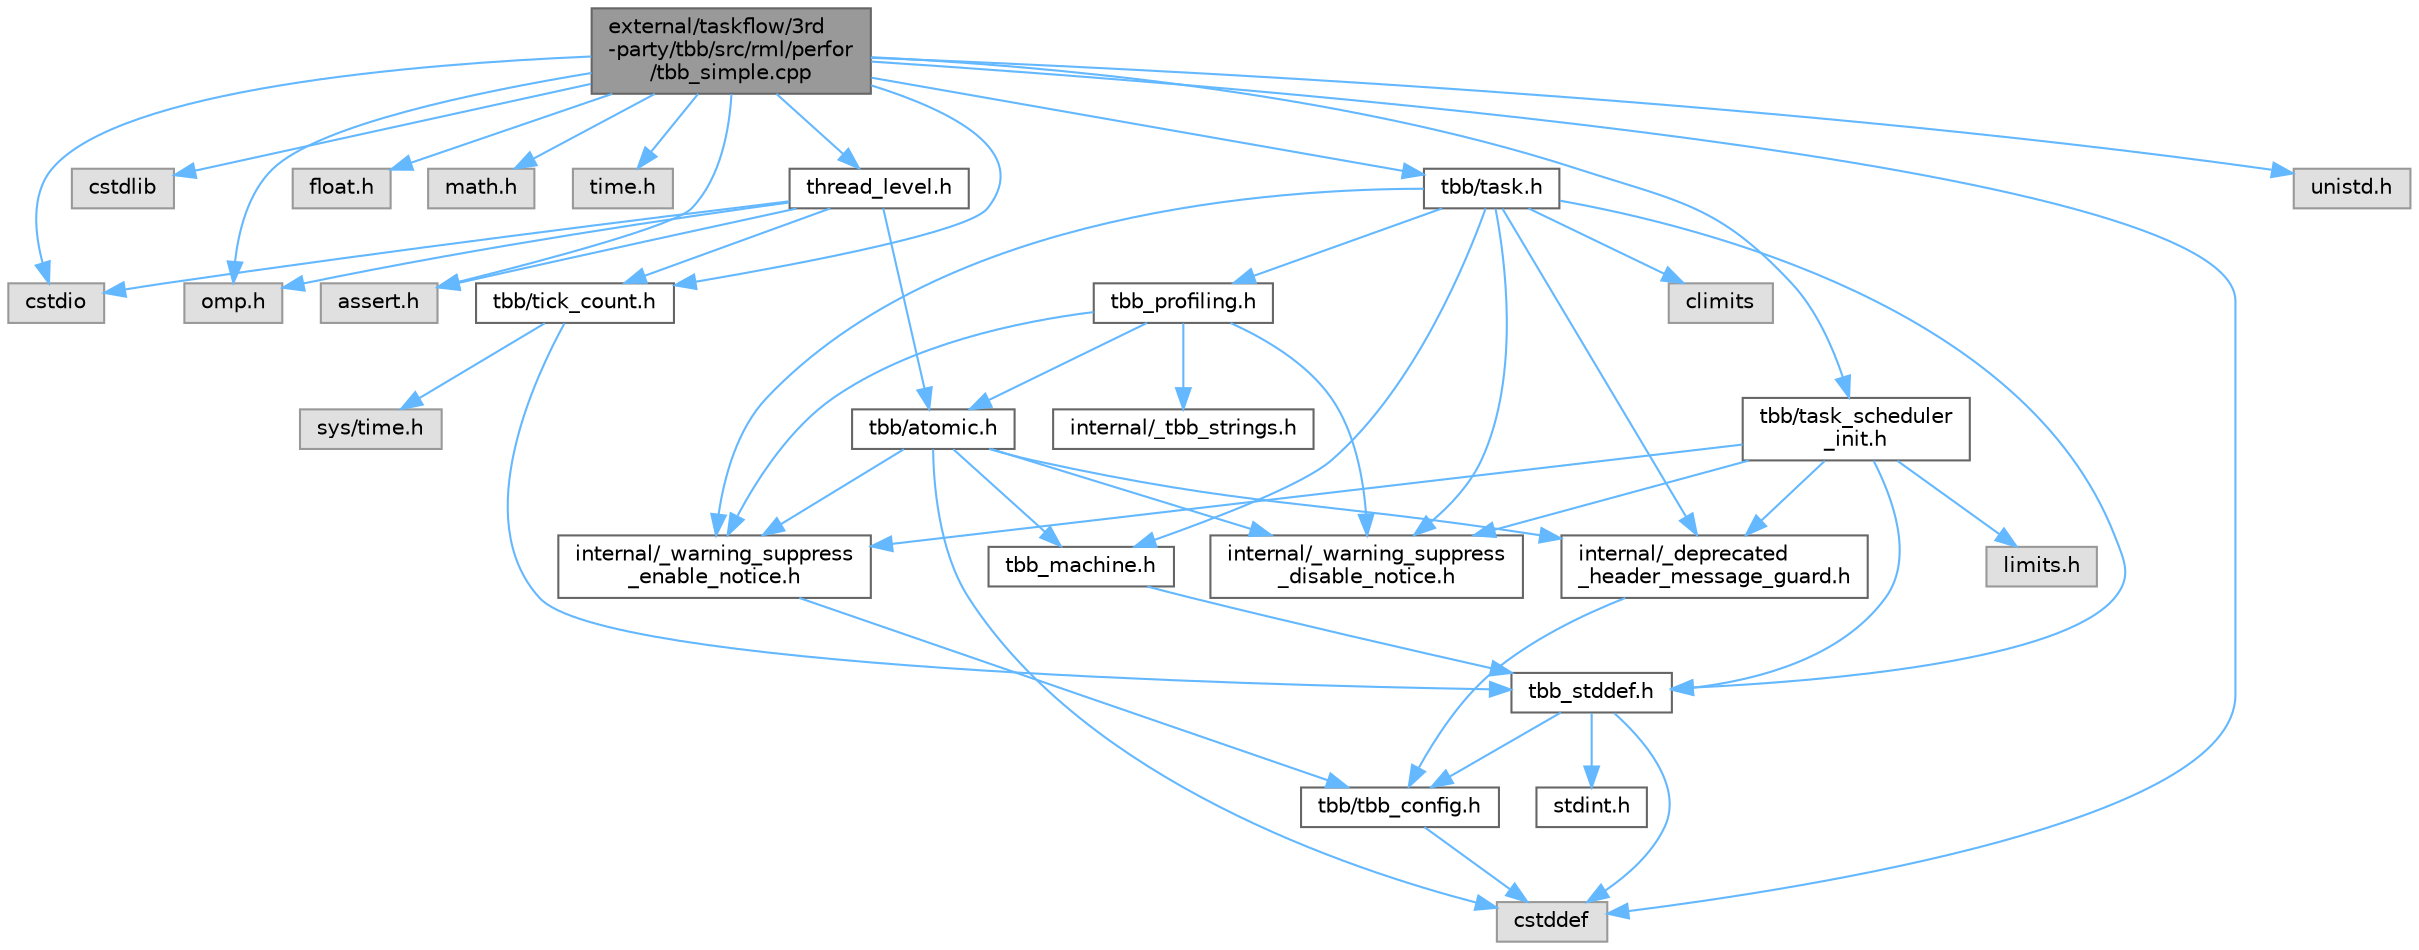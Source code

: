 digraph "external/taskflow/3rd-party/tbb/src/rml/perfor/tbb_simple.cpp"
{
 // LATEX_PDF_SIZE
  bgcolor="transparent";
  edge [fontname=Helvetica,fontsize=10,labelfontname=Helvetica,labelfontsize=10];
  node [fontname=Helvetica,fontsize=10,shape=box,height=0.2,width=0.4];
  Node1 [id="Node000001",label="external/taskflow/3rd\l-party/tbb/src/rml/perfor\l/tbb_simple.cpp",height=0.2,width=0.4,color="gray40", fillcolor="grey60", style="filled", fontcolor="black",tooltip=" "];
  Node1 -> Node2 [id="edge49_Node000001_Node000002",color="steelblue1",style="solid",tooltip=" "];
  Node2 [id="Node000002",label="cstddef",height=0.2,width=0.4,color="grey60", fillcolor="#E0E0E0", style="filled",tooltip=" "];
  Node1 -> Node3 [id="edge50_Node000001_Node000003",color="steelblue1",style="solid",tooltip=" "];
  Node3 [id="Node000003",label="cstdlib",height=0.2,width=0.4,color="grey60", fillcolor="#E0E0E0", style="filled",tooltip=" "];
  Node1 -> Node4 [id="edge51_Node000001_Node000004",color="steelblue1",style="solid",tooltip=" "];
  Node4 [id="Node000004",label="cstdio",height=0.2,width=0.4,color="grey60", fillcolor="#E0E0E0", style="filled",tooltip=" "];
  Node1 -> Node5 [id="edge52_Node000001_Node000005",color="steelblue1",style="solid",tooltip=" "];
  Node5 [id="Node000005",label="float.h",height=0.2,width=0.4,color="grey60", fillcolor="#E0E0E0", style="filled",tooltip=" "];
  Node1 -> Node6 [id="edge53_Node000001_Node000006",color="steelblue1",style="solid",tooltip=" "];
  Node6 [id="Node000006",label="math.h",height=0.2,width=0.4,color="grey60", fillcolor="#E0E0E0", style="filled",tooltip=" "];
  Node1 -> Node7 [id="edge54_Node000001_Node000007",color="steelblue1",style="solid",tooltip=" "];
  Node7 [id="Node000007",label="time.h",height=0.2,width=0.4,color="grey60", fillcolor="#E0E0E0", style="filled",tooltip=" "];
  Node1 -> Node8 [id="edge55_Node000001_Node000008",color="steelblue1",style="solid",tooltip=" "];
  Node8 [id="Node000008",label="omp.h",height=0.2,width=0.4,color="grey60", fillcolor="#E0E0E0", style="filled",tooltip=" "];
  Node1 -> Node9 [id="edge56_Node000001_Node000009",color="steelblue1",style="solid",tooltip=" "];
  Node9 [id="Node000009",label="assert.h",height=0.2,width=0.4,color="grey60", fillcolor="#E0E0E0", style="filled",tooltip=" "];
  Node1 -> Node10 [id="edge57_Node000001_Node000010",color="steelblue1",style="solid",tooltip=" "];
  Node10 [id="Node000010",label="thread_level.h",height=0.2,width=0.4,color="grey40", fillcolor="white", style="filled",URL="$thread__level_8h.html",tooltip=" "];
  Node10 -> Node4 [id="edge58_Node000010_Node000004",color="steelblue1",style="solid",tooltip=" "];
  Node10 -> Node8 [id="edge59_Node000010_Node000008",color="steelblue1",style="solid",tooltip=" "];
  Node10 -> Node9 [id="edge60_Node000010_Node000009",color="steelblue1",style="solid",tooltip=" "];
  Node10 -> Node11 [id="edge61_Node000010_Node000011",color="steelblue1",style="solid",tooltip=" "];
  Node11 [id="Node000011",label="tbb/atomic.h",height=0.2,width=0.4,color="grey40", fillcolor="white", style="filled",URL="$external_2taskflow_23rd-party_2tbb_2include_2tbb_2atomic_8h.html",tooltip=" "];
  Node11 -> Node12 [id="edge62_Node000011_Node000012",color="steelblue1",style="solid",tooltip=" "];
  Node12 [id="Node000012",label="internal/_deprecated\l_header_message_guard.h",height=0.2,width=0.4,color="grey40", fillcolor="white", style="filled",URL="$__deprecated__header__message__guard_8h.html",tooltip=" "];
  Node12 -> Node13 [id="edge63_Node000012_Node000013",color="steelblue1",style="solid",tooltip=" "];
  Node13 [id="Node000013",label="tbb/tbb_config.h",height=0.2,width=0.4,color="grey40", fillcolor="white", style="filled",URL="$tbb__config_8h.html",tooltip=" "];
  Node13 -> Node2 [id="edge64_Node000013_Node000002",color="steelblue1",style="solid",tooltip=" "];
  Node11 -> Node14 [id="edge65_Node000011_Node000014",color="steelblue1",style="solid",tooltip=" "];
  Node14 [id="Node000014",label="internal/_warning_suppress\l_enable_notice.h",height=0.2,width=0.4,color="grey40", fillcolor="white", style="filled",URL="$__warning__suppress__enable__notice_8h.html",tooltip=" "];
  Node14 -> Node13 [id="edge66_Node000014_Node000013",color="steelblue1",style="solid",tooltip=" "];
  Node11 -> Node2 [id="edge67_Node000011_Node000002",color="steelblue1",style="solid",tooltip=" "];
  Node11 -> Node15 [id="edge68_Node000011_Node000015",color="steelblue1",style="solid",tooltip=" "];
  Node15 [id="Node000015",label="tbb_machine.h",height=0.2,width=0.4,color="grey40", fillcolor="white", style="filled",URL="$tbb__machine_8h.html",tooltip=" "];
  Node15 -> Node16 [id="edge69_Node000015_Node000016",color="steelblue1",style="solid",tooltip=" "];
  Node16 [id="Node000016",label="tbb_stddef.h",height=0.2,width=0.4,color="grey40", fillcolor="white", style="filled",URL="$tbb__stddef_8h.html",tooltip=" "];
  Node16 -> Node13 [id="edge70_Node000016_Node000013",color="steelblue1",style="solid",tooltip=" "];
  Node16 -> Node2 [id="edge71_Node000016_Node000002",color="steelblue1",style="solid",tooltip=" "];
  Node16 -> Node17 [id="edge72_Node000016_Node000017",color="steelblue1",style="solid",tooltip=" "];
  Node17 [id="Node000017",label="stdint.h",height=0.2,width=0.4,color="grey40", fillcolor="white", style="filled",URL="$stdint_8h.html",tooltip=" "];
  Node11 -> Node18 [id="edge73_Node000011_Node000018",color="steelblue1",style="solid",tooltip=" "];
  Node18 [id="Node000018",label="internal/_warning_suppress\l_disable_notice.h",height=0.2,width=0.4,color="grey40", fillcolor="white", style="filled",URL="$__warning__suppress__disable__notice_8h.html",tooltip=" "];
  Node10 -> Node19 [id="edge74_Node000010_Node000019",color="steelblue1",style="solid",tooltip=" "];
  Node19 [id="Node000019",label="tbb/tick_count.h",height=0.2,width=0.4,color="grey40", fillcolor="white", style="filled",URL="$tick__count_8h.html",tooltip=" "];
  Node19 -> Node16 [id="edge75_Node000019_Node000016",color="steelblue1",style="solid",tooltip=" "];
  Node19 -> Node20 [id="edge76_Node000019_Node000020",color="steelblue1",style="solid",tooltip=" "];
  Node20 [id="Node000020",label="sys/time.h",height=0.2,width=0.4,color="grey60", fillcolor="#E0E0E0", style="filled",tooltip=" "];
  Node1 -> Node21 [id="edge77_Node000001_Node000021",color="steelblue1",style="solid",tooltip=" "];
  Node21 [id="Node000021",label="tbb/task.h",height=0.2,width=0.4,color="grey40", fillcolor="white", style="filled",URL="$task_8h.html",tooltip=" "];
  Node21 -> Node12 [id="edge78_Node000021_Node000012",color="steelblue1",style="solid",tooltip=" "];
  Node21 -> Node14 [id="edge79_Node000021_Node000014",color="steelblue1",style="solid",tooltip=" "];
  Node21 -> Node16 [id="edge80_Node000021_Node000016",color="steelblue1",style="solid",tooltip=" "];
  Node21 -> Node15 [id="edge81_Node000021_Node000015",color="steelblue1",style="solid",tooltip=" "];
  Node21 -> Node22 [id="edge82_Node000021_Node000022",color="steelblue1",style="solid",tooltip=" "];
  Node22 [id="Node000022",label="tbb_profiling.h",height=0.2,width=0.4,color="grey40", fillcolor="white", style="filled",URL="$tbb__profiling_8h.html",tooltip=" "];
  Node22 -> Node14 [id="edge83_Node000022_Node000014",color="steelblue1",style="solid",tooltip=" "];
  Node22 -> Node23 [id="edge84_Node000022_Node000023",color="steelblue1",style="solid",tooltip=" "];
  Node23 [id="Node000023",label="internal/_tbb_strings.h",height=0.2,width=0.4,color="grey40", fillcolor="white", style="filled",URL="$__tbb__strings_8h.html",tooltip=" "];
  Node22 -> Node11 [id="edge85_Node000022_Node000011",color="steelblue1",style="solid",tooltip=" "];
  Node22 -> Node18 [id="edge86_Node000022_Node000018",color="steelblue1",style="solid",tooltip=" "];
  Node21 -> Node24 [id="edge87_Node000021_Node000024",color="steelblue1",style="solid",tooltip=" "];
  Node24 [id="Node000024",label="climits",height=0.2,width=0.4,color="grey60", fillcolor="#E0E0E0", style="filled",tooltip=" "];
  Node21 -> Node18 [id="edge88_Node000021_Node000018",color="steelblue1",style="solid",tooltip=" "];
  Node1 -> Node19 [id="edge89_Node000001_Node000019",color="steelblue1",style="solid",tooltip=" "];
  Node1 -> Node25 [id="edge90_Node000001_Node000025",color="steelblue1",style="solid",tooltip=" "];
  Node25 [id="Node000025",label="tbb/task_scheduler\l_init.h",height=0.2,width=0.4,color="grey40", fillcolor="white", style="filled",URL="$task__scheduler__init_8h.html",tooltip=" "];
  Node25 -> Node12 [id="edge91_Node000025_Node000012",color="steelblue1",style="solid",tooltip=" "];
  Node25 -> Node14 [id="edge92_Node000025_Node000014",color="steelblue1",style="solid",tooltip=" "];
  Node25 -> Node16 [id="edge93_Node000025_Node000016",color="steelblue1",style="solid",tooltip=" "];
  Node25 -> Node26 [id="edge94_Node000025_Node000026",color="steelblue1",style="solid",tooltip=" "];
  Node26 [id="Node000026",label="limits.h",height=0.2,width=0.4,color="grey60", fillcolor="#E0E0E0", style="filled",tooltip=" "];
  Node25 -> Node18 [id="edge95_Node000025_Node000018",color="steelblue1",style="solid",tooltip=" "];
  Node1 -> Node27 [id="edge96_Node000001_Node000027",color="steelblue1",style="solid",tooltip=" "];
  Node27 [id="Node000027",label="unistd.h",height=0.2,width=0.4,color="grey60", fillcolor="#E0E0E0", style="filled",tooltip=" "];
}

